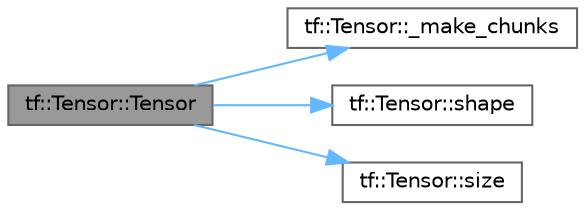 digraph "tf::Tensor::Tensor"
{
 // LATEX_PDF_SIZE
  bgcolor="transparent";
  edge [fontname=Helvetica,fontsize=10,labelfontname=Helvetica,labelfontsize=10];
  node [fontname=Helvetica,fontsize=10,shape=box,height=0.2,width=0.4];
  rankdir="LR";
  Node1 [id="Node000001",label="tf::Tensor::Tensor",height=0.2,width=0.4,color="gray40", fillcolor="grey60", style="filled", fontcolor="black",tooltip=" "];
  Node1 -> Node2 [id="edge1_Node000001_Node000002",color="steelblue1",style="solid",tooltip=" "];
  Node2 [id="Node000002",label="tf::Tensor::_make_chunks",height=0.2,width=0.4,color="grey40", fillcolor="white", style="filled",URL="$classtf_1_1_tensor.html#aae2e265ceb96b877e0fcfe30403f105d",tooltip=" "];
  Node1 -> Node3 [id="edge2_Node000001_Node000003",color="steelblue1",style="solid",tooltip=" "];
  Node3 [id="Node000003",label="tf::Tensor::shape",height=0.2,width=0.4,color="grey40", fillcolor="white", style="filled",URL="$classtf_1_1_tensor.html#a827fcb7a35141e91c950b4a8f741b08d",tooltip=" "];
  Node1 -> Node4 [id="edge3_Node000001_Node000004",color="steelblue1",style="solid",tooltip=" "];
  Node4 [id="Node000004",label="tf::Tensor::size",height=0.2,width=0.4,color="grey40", fillcolor="white", style="filled",URL="$classtf_1_1_tensor.html#a21e578625afeb78494d8ce0ce9d379d5",tooltip=" "];
}
